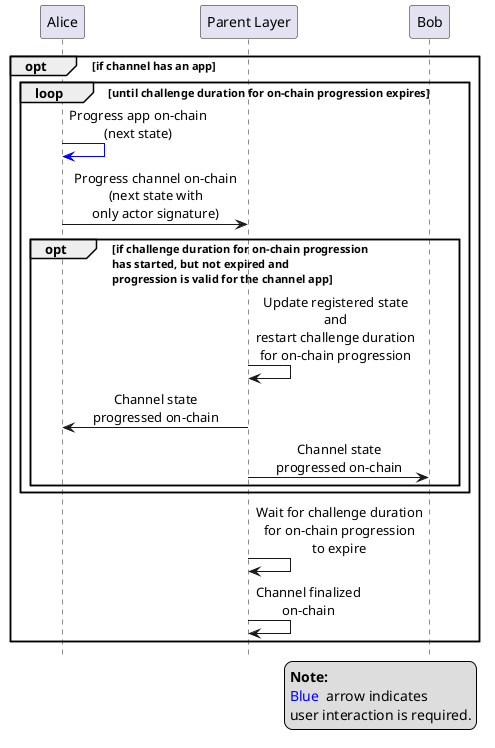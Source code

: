 ' SPDX-FileCopyrightText: 2021 Hyperledger
' SPDX-License-Identifier: CC-BY-4.0

@startuml finalize_generic_forceupdate
hide footbox
skinparam SequenceMessageAlign center

participant "Alice" as alice
participant "Parent Layer" as parentLayer
participant "Bob" as bob


opt if channel has an app
loop until challenge duration for on-chain progression expires
alice -[#blue]> alice: Progress app on-chain\n(next state)
alice -> parentLayer: Progress channel on-chain\n(next state with\nonly actor signature)
opt if challenge duration for on-chain progression\nhas started, but not expired and\nprogression is valid for the channel app
parentLayer -> parentLayer: Update registered state\nand\nrestart challenge duration\nfor on-chain progression
alice <- parentLayer: Channel state\nprogressed on-chain
parentLayer -> bob: Channel state\nprogressed on-chain
end
end
parentLayer -> parentLayer: Wait for challenge duration\nfor on-chain progression\nto expire
parentLayer -> parentLayer: Channel finalized\non-chain 
end

legend bottom right
<b>Note:</b>
<color:blue>Blue </color> arrow indicates
user interaction is required.
endlegend

@enduml
